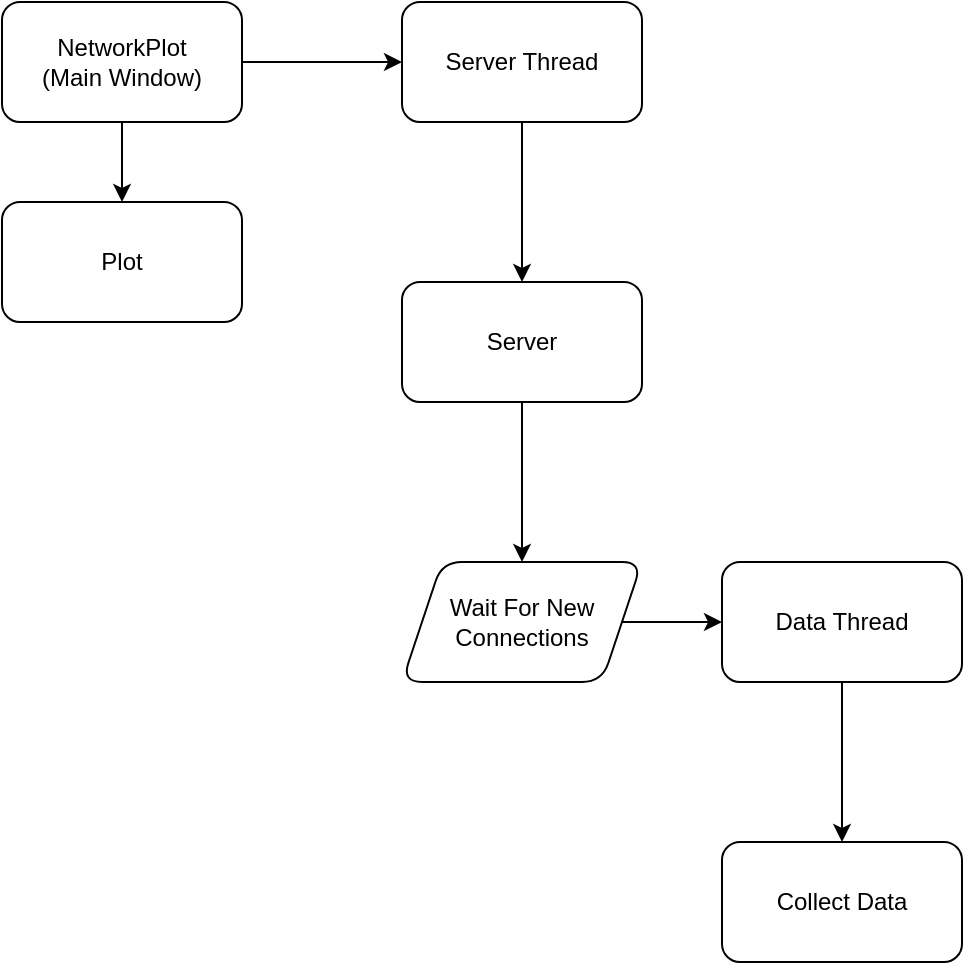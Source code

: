 <mxfile version="14.7.0" type="device"><diagram id="PBvCwZKFJ5rQqW-tskah" name="Page-1"><mxGraphModel dx="1038" dy="548" grid="1" gridSize="10" guides="1" tooltips="1" connect="1" arrows="1" fold="1" page="1" pageScale="1" pageWidth="850" pageHeight="1100" math="0" shadow="0"><root><mxCell id="0"/><mxCell id="1" parent="0"/><mxCell id="eO3KVz19aRe_aMwZ9Veb-3" value="" style="edgeStyle=orthogonalEdgeStyle;rounded=0;orthogonalLoop=1;jettySize=auto;html=1;" edge="1" parent="1" source="eO3KVz19aRe_aMwZ9Veb-1" target="eO3KVz19aRe_aMwZ9Veb-2"><mxGeometry relative="1" as="geometry"/></mxCell><mxCell id="eO3KVz19aRe_aMwZ9Veb-13" value="" style="edgeStyle=orthogonalEdgeStyle;rounded=0;orthogonalLoop=1;jettySize=auto;html=1;" edge="1" parent="1" source="eO3KVz19aRe_aMwZ9Veb-1" target="eO3KVz19aRe_aMwZ9Veb-12"><mxGeometry relative="1" as="geometry"/></mxCell><mxCell id="eO3KVz19aRe_aMwZ9Veb-1" value="NetworkPlot&lt;br&gt;(Main Window)" style="rounded=1;whiteSpace=wrap;html=1;" vertex="1" parent="1"><mxGeometry x="330" y="110" width="120" height="60" as="geometry"/></mxCell><mxCell id="eO3KVz19aRe_aMwZ9Veb-5" value="" style="edgeStyle=orthogonalEdgeStyle;rounded=0;orthogonalLoop=1;jettySize=auto;html=1;" edge="1" parent="1" source="eO3KVz19aRe_aMwZ9Veb-2" target="eO3KVz19aRe_aMwZ9Veb-4"><mxGeometry relative="1" as="geometry"/></mxCell><mxCell id="eO3KVz19aRe_aMwZ9Veb-2" value="Server Thread" style="whiteSpace=wrap;html=1;rounded=1;" vertex="1" parent="1"><mxGeometry x="530" y="110" width="120" height="60" as="geometry"/></mxCell><mxCell id="eO3KVz19aRe_aMwZ9Veb-7" value="" style="edgeStyle=orthogonalEdgeStyle;rounded=0;orthogonalLoop=1;jettySize=auto;html=1;" edge="1" parent="1" source="eO3KVz19aRe_aMwZ9Veb-4" target="eO3KVz19aRe_aMwZ9Veb-6"><mxGeometry relative="1" as="geometry"/></mxCell><mxCell id="eO3KVz19aRe_aMwZ9Veb-4" value="Server" style="whiteSpace=wrap;html=1;rounded=1;" vertex="1" parent="1"><mxGeometry x="530" y="250" width="120" height="60" as="geometry"/></mxCell><mxCell id="eO3KVz19aRe_aMwZ9Veb-9" value="" style="edgeStyle=orthogonalEdgeStyle;rounded=0;orthogonalLoop=1;jettySize=auto;html=1;" edge="1" parent="1" source="eO3KVz19aRe_aMwZ9Veb-6" target="eO3KVz19aRe_aMwZ9Veb-8"><mxGeometry relative="1" as="geometry"/></mxCell><mxCell id="eO3KVz19aRe_aMwZ9Veb-6" value="Wait For New Connections" style="shape=parallelogram;perimeter=parallelogramPerimeter;whiteSpace=wrap;html=1;fixedSize=1;rounded=1;" vertex="1" parent="1"><mxGeometry x="530" y="390" width="120" height="60" as="geometry"/></mxCell><mxCell id="eO3KVz19aRe_aMwZ9Veb-11" value="" style="edgeStyle=orthogonalEdgeStyle;rounded=0;orthogonalLoop=1;jettySize=auto;html=1;" edge="1" parent="1" source="eO3KVz19aRe_aMwZ9Veb-8" target="eO3KVz19aRe_aMwZ9Veb-10"><mxGeometry relative="1" as="geometry"/></mxCell><mxCell id="eO3KVz19aRe_aMwZ9Veb-8" value="Data Thread" style="rounded=1;whiteSpace=wrap;html=1;" vertex="1" parent="1"><mxGeometry x="690" y="390" width="120" height="60" as="geometry"/></mxCell><mxCell id="eO3KVz19aRe_aMwZ9Veb-10" value="Collect Data" style="whiteSpace=wrap;html=1;rounded=1;" vertex="1" parent="1"><mxGeometry x="690" y="530" width="120" height="60" as="geometry"/></mxCell><mxCell id="eO3KVz19aRe_aMwZ9Veb-12" value="Plot" style="rounded=1;whiteSpace=wrap;html=1;" vertex="1" parent="1"><mxGeometry x="330" y="210" width="120" height="60" as="geometry"/></mxCell></root></mxGraphModel></diagram></mxfile>